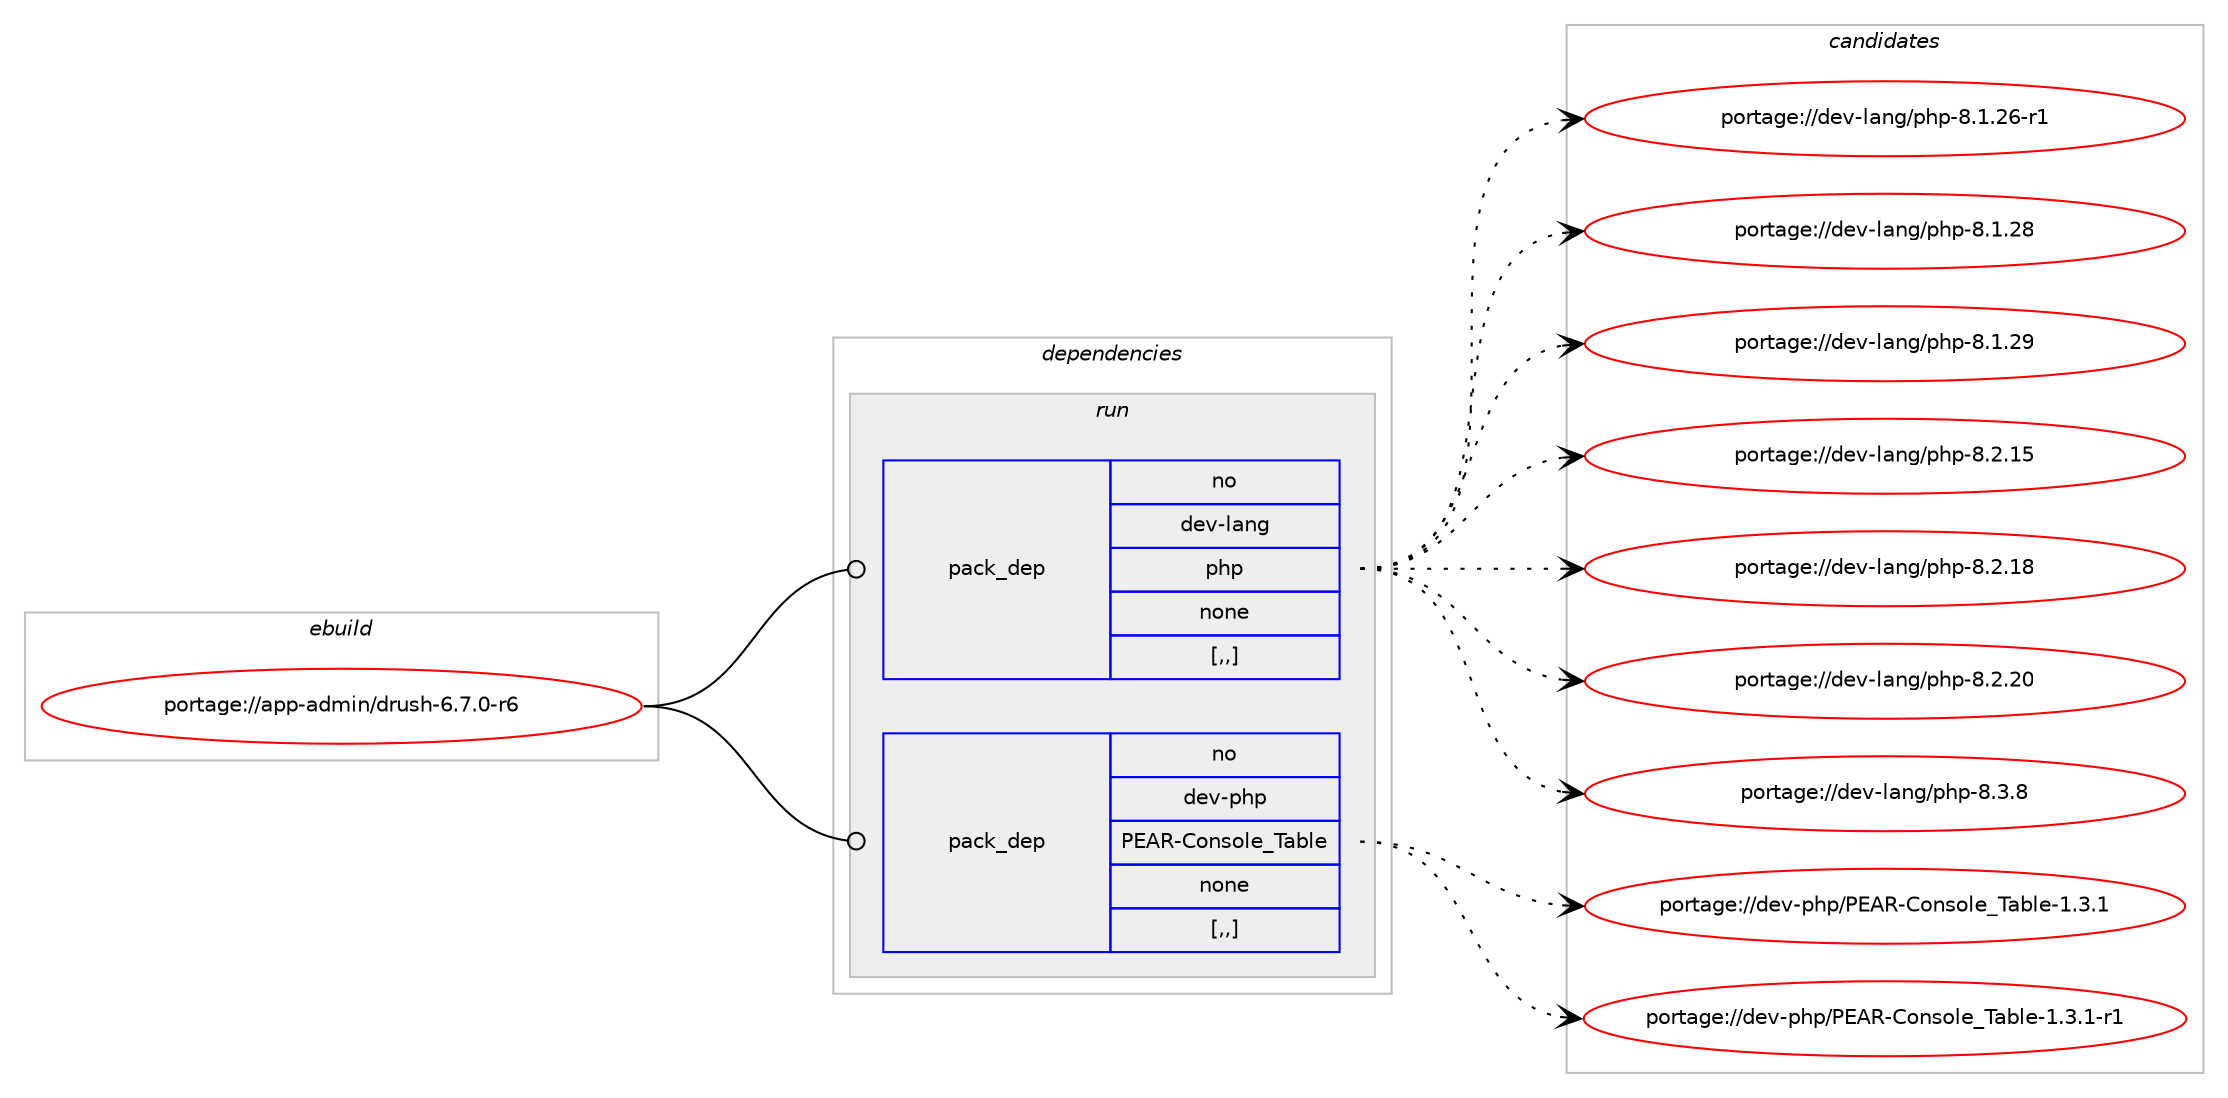 digraph prolog {

# *************
# Graph options
# *************

newrank=true;
concentrate=true;
compound=true;
graph [rankdir=LR,fontname=Helvetica,fontsize=10,ranksep=1.5];#, ranksep=2.5, nodesep=0.2];
edge  [arrowhead=vee];
node  [fontname=Helvetica,fontsize=10];

# **********
# The ebuild
# **********

subgraph cluster_leftcol {
color=gray;
rank=same;
label=<<i>ebuild</i>>;
id [label="portage://app-admin/drush-6.7.0-r6", color=red, width=4, href="../app-admin/drush-6.7.0-r6.svg"];
}

# ****************
# The dependencies
# ****************

subgraph cluster_midcol {
color=gray;
label=<<i>dependencies</i>>;
subgraph cluster_compile {
fillcolor="#eeeeee";
style=filled;
label=<<i>compile</i>>;
}
subgraph cluster_compileandrun {
fillcolor="#eeeeee";
style=filled;
label=<<i>compile and run</i>>;
}
subgraph cluster_run {
fillcolor="#eeeeee";
style=filled;
label=<<i>run</i>>;
subgraph pack1779 {
dependency2280 [label=<<TABLE BORDER="0" CELLBORDER="1" CELLSPACING="0" CELLPADDING="4" WIDTH="220"><TR><TD ROWSPAN="6" CELLPADDING="30">pack_dep</TD></TR><TR><TD WIDTH="110">no</TD></TR><TR><TD>dev-lang</TD></TR><TR><TD>php</TD></TR><TR><TD>none</TD></TR><TR><TD>[,,]</TD></TR></TABLE>>, shape=none, color=blue];
}
id:e -> dependency2280:w [weight=20,style="solid",arrowhead="odot"];
subgraph pack1780 {
dependency2281 [label=<<TABLE BORDER="0" CELLBORDER="1" CELLSPACING="0" CELLPADDING="4" WIDTH="220"><TR><TD ROWSPAN="6" CELLPADDING="30">pack_dep</TD></TR><TR><TD WIDTH="110">no</TD></TR><TR><TD>dev-php</TD></TR><TR><TD>PEAR-Console_Table</TD></TR><TR><TD>none</TD></TR><TR><TD>[,,]</TD></TR></TABLE>>, shape=none, color=blue];
}
id:e -> dependency2281:w [weight=20,style="solid",arrowhead="odot"];
}
}

# **************
# The candidates
# **************

subgraph cluster_choices {
rank=same;
color=gray;
label=<<i>candidates</i>>;

subgraph choice1779 {
color=black;
nodesep=1;
choice100101118451089711010347112104112455646494650544511449 [label="portage://dev-lang/php-8.1.26-r1", color=red, width=4,href="../dev-lang/php-8.1.26-r1.svg"];
choice10010111845108971101034711210411245564649465056 [label="portage://dev-lang/php-8.1.28", color=red, width=4,href="../dev-lang/php-8.1.28.svg"];
choice10010111845108971101034711210411245564649465057 [label="portage://dev-lang/php-8.1.29", color=red, width=4,href="../dev-lang/php-8.1.29.svg"];
choice10010111845108971101034711210411245564650464953 [label="portage://dev-lang/php-8.2.15", color=red, width=4,href="../dev-lang/php-8.2.15.svg"];
choice10010111845108971101034711210411245564650464956 [label="portage://dev-lang/php-8.2.18", color=red, width=4,href="../dev-lang/php-8.2.18.svg"];
choice10010111845108971101034711210411245564650465048 [label="portage://dev-lang/php-8.2.20", color=red, width=4,href="../dev-lang/php-8.2.20.svg"];
choice100101118451089711010347112104112455646514656 [label="portage://dev-lang/php-8.3.8", color=red, width=4,href="../dev-lang/php-8.3.8.svg"];
dependency2280:e -> choice100101118451089711010347112104112455646494650544511449:w [style=dotted,weight="100"];
dependency2280:e -> choice10010111845108971101034711210411245564649465056:w [style=dotted,weight="100"];
dependency2280:e -> choice10010111845108971101034711210411245564649465057:w [style=dotted,weight="100"];
dependency2280:e -> choice10010111845108971101034711210411245564650464953:w [style=dotted,weight="100"];
dependency2280:e -> choice10010111845108971101034711210411245564650464956:w [style=dotted,weight="100"];
dependency2280:e -> choice10010111845108971101034711210411245564650465048:w [style=dotted,weight="100"];
dependency2280:e -> choice100101118451089711010347112104112455646514656:w [style=dotted,weight="100"];
}
subgraph choice1780 {
color=black;
nodesep=1;
choice100101118451121041124780696582456711111011511110810195849798108101454946514649 [label="portage://dev-php/PEAR-Console_Table-1.3.1", color=red, width=4,href="../dev-php/PEAR-Console_Table-1.3.1.svg"];
choice1001011184511210411247806965824567111110115111108101958497981081014549465146494511449 [label="portage://dev-php/PEAR-Console_Table-1.3.1-r1", color=red, width=4,href="../dev-php/PEAR-Console_Table-1.3.1-r1.svg"];
dependency2281:e -> choice100101118451121041124780696582456711111011511110810195849798108101454946514649:w [style=dotted,weight="100"];
dependency2281:e -> choice1001011184511210411247806965824567111110115111108101958497981081014549465146494511449:w [style=dotted,weight="100"];
}
}

}
